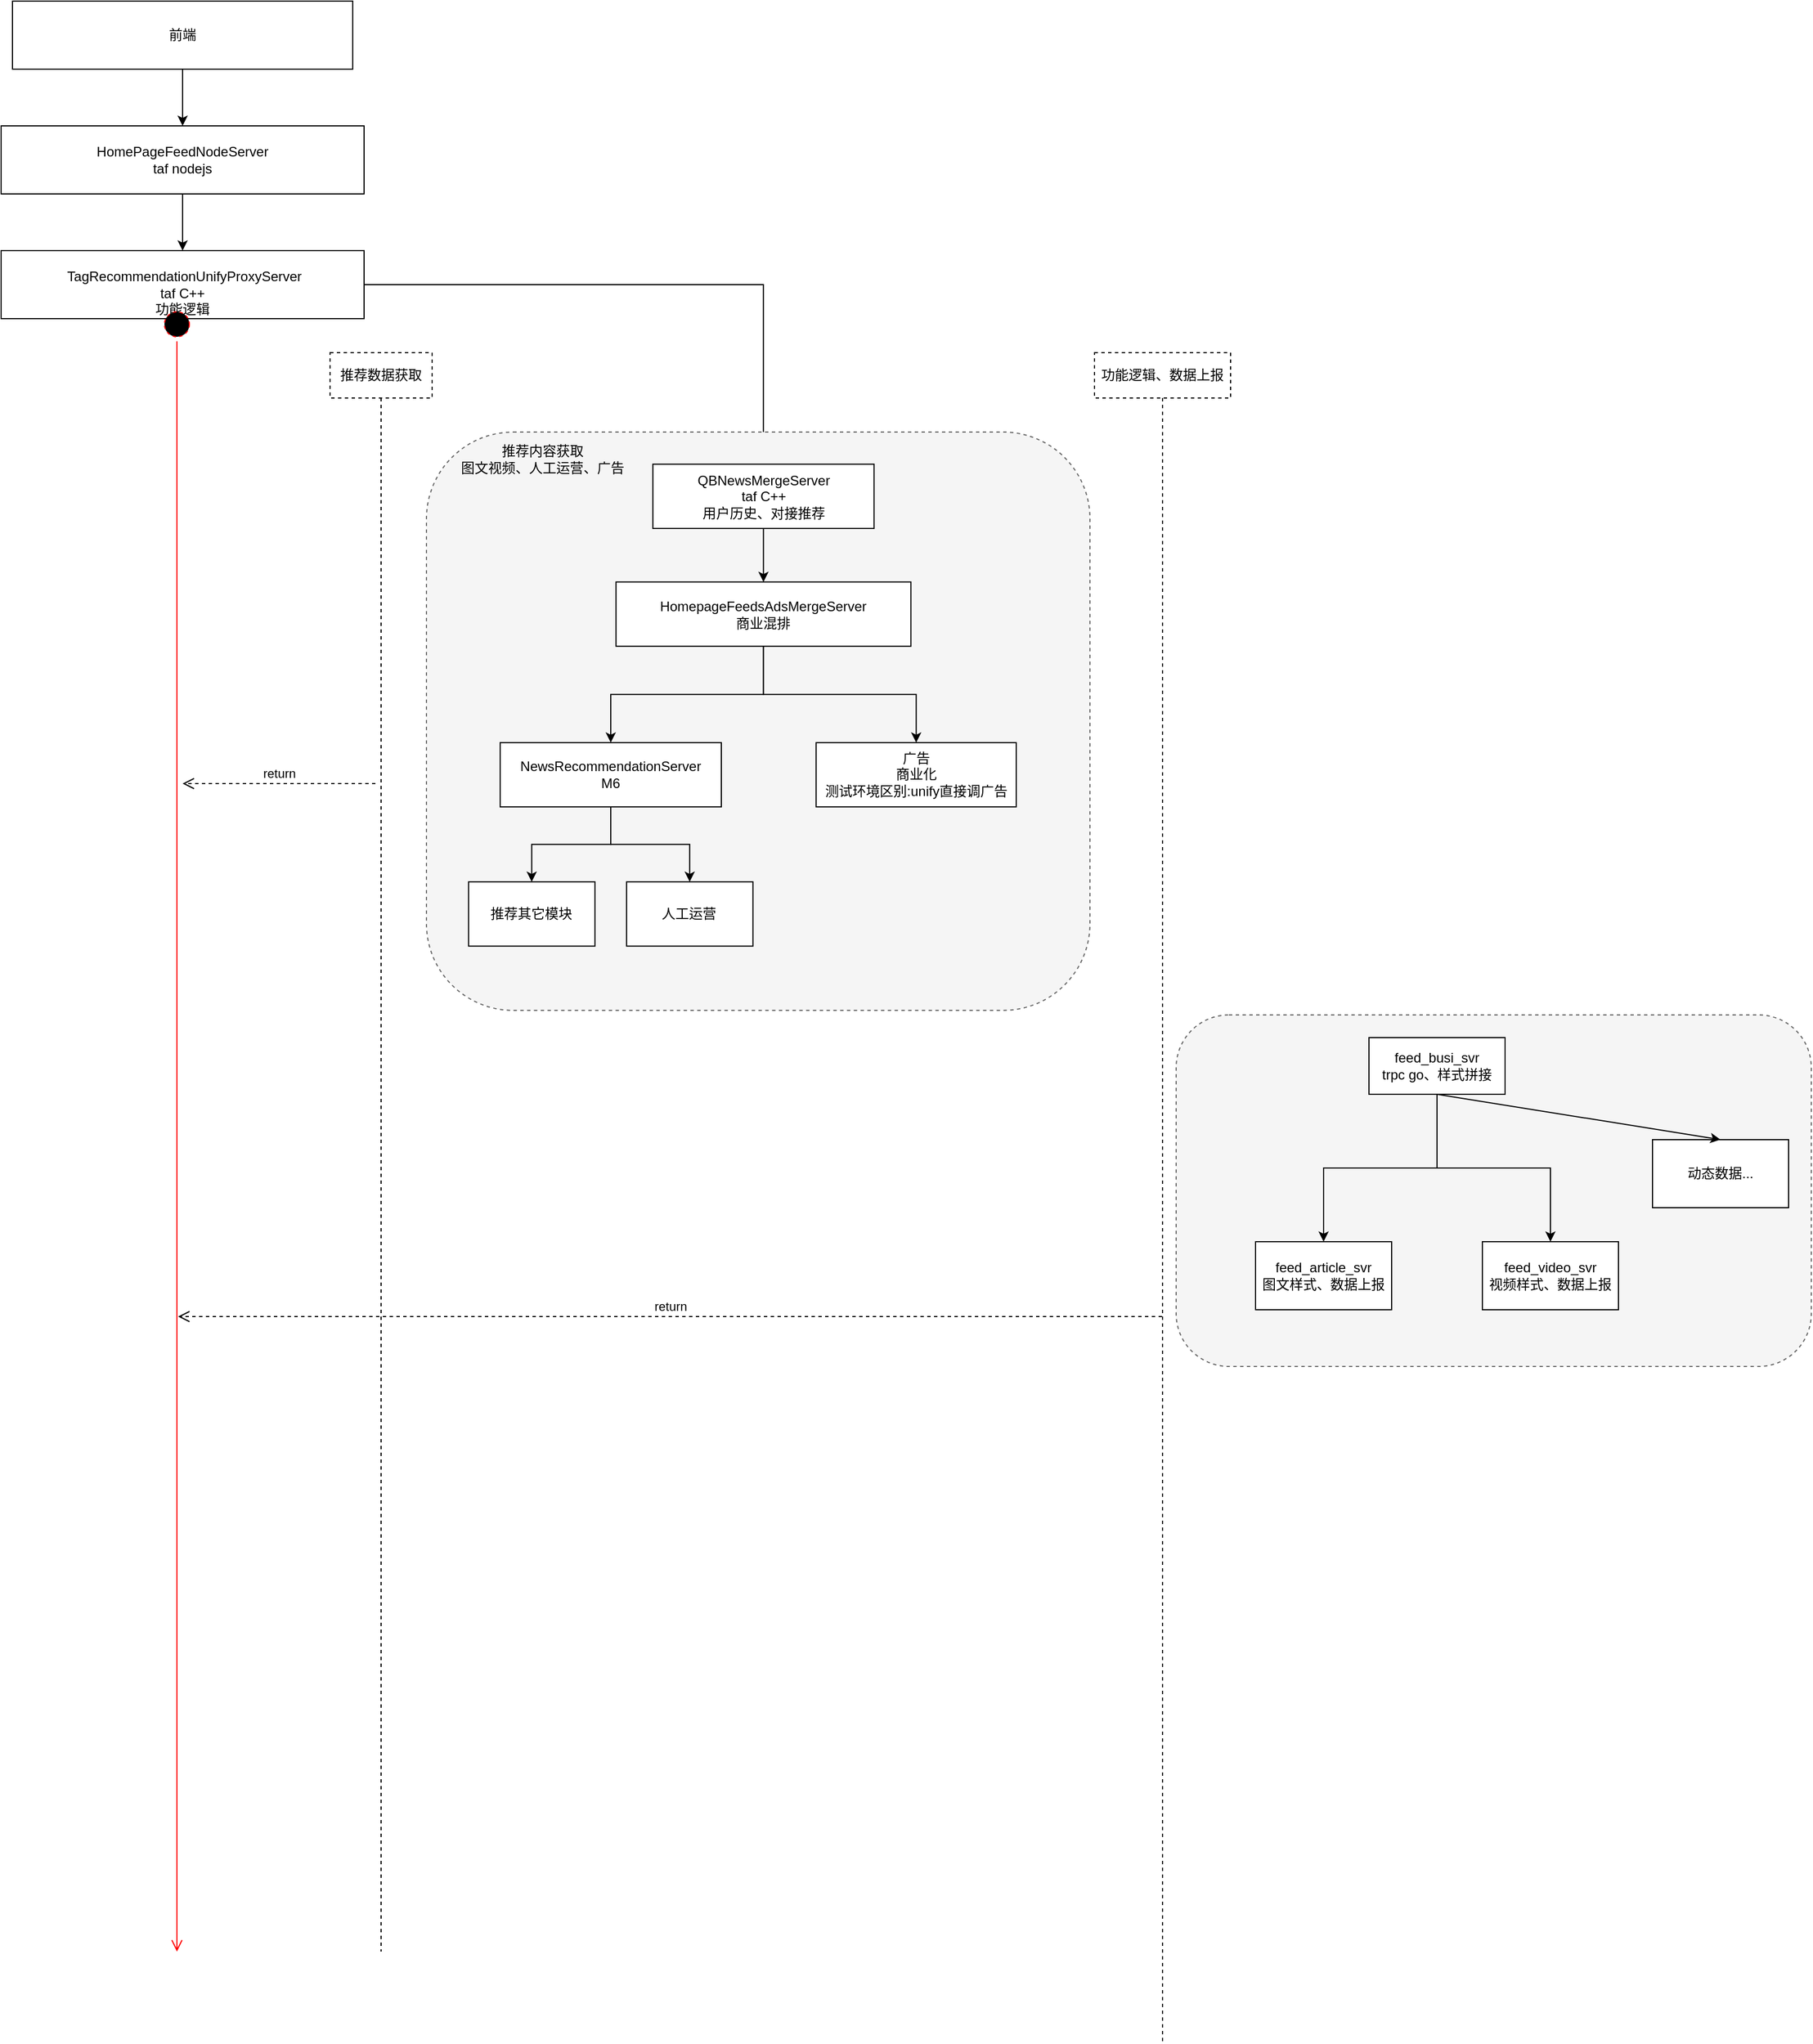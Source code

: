 <mxfile version="16.1.0" type="github">
  <diagram id="XZ3qL6EtdCwVyzF2ZRg6" name="Page-1">
    <mxGraphModel dx="2499" dy="821" grid="1" gridSize="10" guides="1" tooltips="1" connect="1" arrows="1" fold="1" page="1" pageScale="1" pageWidth="850" pageHeight="1100" math="0" shadow="0">
      <root>
        <mxCell id="0" />
        <mxCell id="1" parent="0" />
        <mxCell id="aNXheSGr7ayVwAfQVtg4-3" value="" style="edgeStyle=orthogonalEdgeStyle;rounded=0;orthogonalLoop=1;jettySize=auto;html=1;startArrow=none;exitX=0.5;exitY=1;exitDx=0;exitDy=0;" parent="1" source="aNXheSGr7ayVwAfQVtg4-1" target="aNXheSGr7ayVwAfQVtg4-2" edge="1">
          <mxGeometry relative="1" as="geometry">
            <mxPoint x="-390" y="90" as="sourcePoint" />
          </mxGeometry>
        </mxCell>
        <mxCell id="aNXheSGr7ayVwAfQVtg4-1" value="前端" style="rounded=0;whiteSpace=wrap;html=1;" parent="1" vertex="1">
          <mxGeometry x="-620" y="40" width="300" height="60" as="geometry" />
        </mxCell>
        <mxCell id="aNXheSGr7ayVwAfQVtg4-7" value="" style="edgeStyle=orthogonalEdgeStyle;rounded=0;orthogonalLoop=1;jettySize=auto;html=1;" parent="1" source="aNXheSGr7ayVwAfQVtg4-2" target="aNXheSGr7ayVwAfQVtg4-6" edge="1">
          <mxGeometry relative="1" as="geometry" />
        </mxCell>
        <mxCell id="aNXheSGr7ayVwAfQVtg4-2" value="HomePageFeedNodeServer&lt;br&gt;taf nodejs" style="rounded=0;whiteSpace=wrap;html=1;" parent="1" vertex="1">
          <mxGeometry x="-630" y="150" width="320" height="60" as="geometry" />
        </mxCell>
        <mxCell id="aNXheSGr7ayVwAfQVtg4-9" value="" style="edgeStyle=orthogonalEdgeStyle;rounded=0;orthogonalLoop=1;jettySize=auto;html=1;" parent="1" source="aNXheSGr7ayVwAfQVtg4-6" target="aNXheSGr7ayVwAfQVtg4-8" edge="1">
          <mxGeometry relative="1" as="geometry" />
        </mxCell>
        <mxCell id="aNXheSGr7ayVwAfQVtg4-6" value="&lt;div&gt;&lt;br&gt;&lt;/div&gt;&lt;div&gt;&amp;nbsp;TagRecommendationUnifyProxyServer&lt;/div&gt;&lt;div&gt;taf C++&lt;/div&gt;&lt;div&gt;功能逻辑&lt;/div&gt;" style="whiteSpace=wrap;html=1;rounded=0;" parent="1" vertex="1">
          <mxGeometry x="-630" y="260" width="320" height="60" as="geometry" />
        </mxCell>
        <mxCell id="koJOCGhgzp4sdrUsIHKd-6" value="功能逻辑、数据上报" style="shape=umlLifeline;perimeter=lifelinePerimeter;whiteSpace=wrap;html=1;container=1;collapsible=0;recursiveResize=0;outlineConnect=0;dashed=1;" vertex="1" parent="1">
          <mxGeometry x="334" y="350" width="120" height="1490" as="geometry" />
        </mxCell>
        <mxCell id="koJOCGhgzp4sdrUsIHKd-8" value="推荐数据获取" style="shape=umlLifeline;perimeter=lifelinePerimeter;whiteSpace=wrap;html=1;container=1;collapsible=0;recursiveResize=0;outlineConnect=0;dashed=1;" vertex="1" parent="1">
          <mxGeometry x="-340" y="350" width="90" height="1410" as="geometry" />
        </mxCell>
        <mxCell id="koJOCGhgzp4sdrUsIHKd-4" value="" style="group" vertex="1" connectable="0" parent="koJOCGhgzp4sdrUsIHKd-8">
          <mxGeometry x="85" y="70" width="585" height="510" as="geometry" />
        </mxCell>
        <mxCell id="koJOCGhgzp4sdrUsIHKd-2" value="" style="rounded=1;whiteSpace=wrap;html=1;dashed=1;fillColor=#f5f5f5;strokeColor=#666666;fontColor=#333333;" vertex="1" parent="koJOCGhgzp4sdrUsIHKd-4">
          <mxGeometry width="585" height="510" as="geometry" />
        </mxCell>
        <mxCell id="koJOCGhgzp4sdrUsIHKd-1" value="" style="group" vertex="1" connectable="0" parent="koJOCGhgzp4sdrUsIHKd-4">
          <mxGeometry x="37.143" y="28.333" width="482.857" height="425" as="geometry" />
        </mxCell>
        <mxCell id="aNXheSGr7ayVwAfQVtg4-8" value="QBNewsMergeServer&lt;br&gt;taf C++&lt;br&gt;用户历史、对接推荐" style="whiteSpace=wrap;html=1;fillColor=rgb(255, 255, 255);strokeColor=rgb(0, 0, 0);fontColor=rgb(0, 0, 0);rounded=0;" parent="koJOCGhgzp4sdrUsIHKd-1" vertex="1">
          <mxGeometry x="162.5" width="195" height="56.667" as="geometry" />
        </mxCell>
        <mxCell id="aNXheSGr7ayVwAfQVtg4-10" value="HomepageFeedsAdsMergeServer&lt;br&gt;商业混排" style="whiteSpace=wrap;html=1;fillColor=rgb(255, 255, 255);strokeColor=rgb(0, 0, 0);fontColor=rgb(0, 0, 0);rounded=0;" parent="koJOCGhgzp4sdrUsIHKd-1" vertex="1">
          <mxGeometry x="130" y="103.889" width="260" height="56.667" as="geometry" />
        </mxCell>
        <mxCell id="aNXheSGr7ayVwAfQVtg4-11" value="" style="edgeStyle=orthogonalEdgeStyle;rounded=0;orthogonalLoop=1;jettySize=auto;html=1;" parent="koJOCGhgzp4sdrUsIHKd-1" source="aNXheSGr7ayVwAfQVtg4-8" target="aNXheSGr7ayVwAfQVtg4-10" edge="1">
          <mxGeometry relative="1" as="geometry" />
        </mxCell>
        <mxCell id="aNXheSGr7ayVwAfQVtg4-12" value="NewsRecommendationServer&lt;br&gt;M6" style="whiteSpace=wrap;html=1;fillColor=rgb(255, 255, 255);strokeColor=rgb(0, 0, 0);fontColor=rgb(0, 0, 0);rounded=0;" parent="koJOCGhgzp4sdrUsIHKd-1" vertex="1">
          <mxGeometry x="27.857" y="245.556" width="195" height="56.667" as="geometry" />
        </mxCell>
        <mxCell id="aNXheSGr7ayVwAfQVtg4-13" value="" style="edgeStyle=orthogonalEdgeStyle;rounded=0;orthogonalLoop=1;jettySize=auto;html=1;" parent="koJOCGhgzp4sdrUsIHKd-1" source="aNXheSGr7ayVwAfQVtg4-10" target="aNXheSGr7ayVwAfQVtg4-12" edge="1">
          <mxGeometry relative="1" as="geometry" />
        </mxCell>
        <mxCell id="aNXheSGr7ayVwAfQVtg4-14" value="推荐其它模块" style="whiteSpace=wrap;html=1;fillColor=rgb(255, 255, 255);strokeColor=rgb(0, 0, 0);fontColor=rgb(0, 0, 0);rounded=0;" parent="koJOCGhgzp4sdrUsIHKd-1" vertex="1">
          <mxGeometry y="368.333" width="111.429" height="56.667" as="geometry" />
        </mxCell>
        <mxCell id="aNXheSGr7ayVwAfQVtg4-15" value="" style="edgeStyle=orthogonalEdgeStyle;rounded=0;orthogonalLoop=1;jettySize=auto;html=1;" parent="koJOCGhgzp4sdrUsIHKd-1" source="aNXheSGr7ayVwAfQVtg4-12" target="aNXheSGr7ayVwAfQVtg4-14" edge="1">
          <mxGeometry relative="1" as="geometry" />
        </mxCell>
        <mxCell id="aNXheSGr7ayVwAfQVtg4-16" value="人工运营" style="whiteSpace=wrap;html=1;fillColor=rgb(255, 255, 255);strokeColor=rgb(0, 0, 0);fontColor=rgb(0, 0, 0);rounded=0;" parent="koJOCGhgzp4sdrUsIHKd-1" vertex="1">
          <mxGeometry x="139.286" y="368.333" width="111.429" height="56.667" as="geometry" />
        </mxCell>
        <mxCell id="aNXheSGr7ayVwAfQVtg4-17" value="" style="edgeStyle=orthogonalEdgeStyle;rounded=0;orthogonalLoop=1;jettySize=auto;html=1;exitX=0.5;exitY=1;exitDx=0;exitDy=0;" parent="koJOCGhgzp4sdrUsIHKd-1" source="aNXheSGr7ayVwAfQVtg4-12" target="aNXheSGr7ayVwAfQVtg4-16" edge="1">
          <mxGeometry relative="1" as="geometry" />
        </mxCell>
        <mxCell id="aNXheSGr7ayVwAfQVtg4-18" value="广告&lt;br&gt;商业化&lt;br&gt;测试环境区别:unify直接调广告" style="whiteSpace=wrap;html=1;fillColor=rgb(255, 255, 255);strokeColor=rgb(0, 0, 0);fontColor=rgb(0, 0, 0);rounded=0;" parent="koJOCGhgzp4sdrUsIHKd-1" vertex="1">
          <mxGeometry x="306.429" y="245.556" width="176.429" height="56.667" as="geometry" />
        </mxCell>
        <mxCell id="aNXheSGr7ayVwAfQVtg4-19" value="" style="edgeStyle=orthogonalEdgeStyle;rounded=0;orthogonalLoop=1;jettySize=auto;html=1;" parent="koJOCGhgzp4sdrUsIHKd-1" source="aNXheSGr7ayVwAfQVtg4-10" target="aNXheSGr7ayVwAfQVtg4-18" edge="1">
          <mxGeometry relative="1" as="geometry" />
        </mxCell>
        <mxCell id="koJOCGhgzp4sdrUsIHKd-3" value="推荐内容获取&lt;br&gt;图文视频、人工运营、广告" style="text;html=1;strokeColor=none;fillColor=none;align=center;verticalAlign=middle;whiteSpace=wrap;rounded=0;dashed=1;" vertex="1" parent="koJOCGhgzp4sdrUsIHKd-4">
          <mxGeometry x="18.571" y="9.444" width="167.143" height="28.333" as="geometry" />
        </mxCell>
        <mxCell id="koJOCGhgzp4sdrUsIHKd-10" value="" style="ellipse;html=1;shape=startState;fillColor=#000000;strokeColor=#ff0000;dashed=1;" vertex="1" parent="1">
          <mxGeometry x="-490" y="310" width="30" height="30" as="geometry" />
        </mxCell>
        <mxCell id="koJOCGhgzp4sdrUsIHKd-11" value="" style="edgeStyle=orthogonalEdgeStyle;html=1;verticalAlign=bottom;endArrow=open;endSize=8;strokeColor=#ff0000;rounded=0;startArrow=none;" edge="1" parent="1">
          <mxGeometry relative="1" as="geometry">
            <mxPoint x="-475" y="1760" as="targetPoint" />
            <mxPoint x="-475" y="990" as="sourcePoint" />
            <Array as="points">
              <mxPoint x="-475" y="1595" />
            </Array>
          </mxGeometry>
        </mxCell>
        <mxCell id="koJOCGhgzp4sdrUsIHKd-14" value="" style="edgeStyle=orthogonalEdgeStyle;html=1;verticalAlign=bottom;endArrow=none;endSize=8;strokeColor=#ff0000;rounded=0;" edge="1" parent="1" source="koJOCGhgzp4sdrUsIHKd-10">
          <mxGeometry relative="1" as="geometry">
            <mxPoint x="-475" y="993.82" as="targetPoint" />
            <mxPoint x="-485" y="370" as="sourcePoint" />
            <Array as="points">
              <mxPoint x="-475" y="830" />
              <mxPoint x="-475" y="830" />
            </Array>
          </mxGeometry>
        </mxCell>
        <mxCell id="koJOCGhgzp4sdrUsIHKd-17" value="return" style="html=1;verticalAlign=bottom;endArrow=open;dashed=1;endSize=8;rounded=0;" edge="1" parent="1">
          <mxGeometry relative="1" as="geometry">
            <mxPoint x="-300" y="730" as="sourcePoint" />
            <mxPoint x="-470" y="730" as="targetPoint" />
          </mxGeometry>
        </mxCell>
        <mxCell id="koJOCGhgzp4sdrUsIHKd-27" value="" style="group" vertex="1" connectable="0" parent="1">
          <mxGeometry x="406" y="934" width="560" height="310" as="geometry" />
        </mxCell>
        <mxCell id="koJOCGhgzp4sdrUsIHKd-26" value="" style="rounded=1;whiteSpace=wrap;html=1;dashed=1;fillColor=#f5f5f5;fontColor=#333333;strokeColor=#666666;" vertex="1" parent="koJOCGhgzp4sdrUsIHKd-27">
          <mxGeometry width="560" height="310" as="geometry" />
        </mxCell>
        <mxCell id="koJOCGhgzp4sdrUsIHKd-18" value="feed_busi_svr&lt;br&gt;trpc go、样式拼接" style="rounded=0;whiteSpace=wrap;html=1;" vertex="1" parent="koJOCGhgzp4sdrUsIHKd-27">
          <mxGeometry x="170" y="20" width="120" height="50" as="geometry" />
        </mxCell>
        <mxCell id="koJOCGhgzp4sdrUsIHKd-20" value="feed_article_svr&lt;br&gt;图文样式、数据上报" style="rounded=0;whiteSpace=wrap;html=1;" vertex="1" parent="koJOCGhgzp4sdrUsIHKd-27">
          <mxGeometry x="70" y="200" width="120" height="60" as="geometry" />
        </mxCell>
        <mxCell id="koJOCGhgzp4sdrUsIHKd-21" value="" style="edgeStyle=orthogonalEdgeStyle;rounded=0;orthogonalLoop=1;jettySize=auto;html=1;" edge="1" parent="koJOCGhgzp4sdrUsIHKd-27" source="koJOCGhgzp4sdrUsIHKd-18" target="koJOCGhgzp4sdrUsIHKd-20">
          <mxGeometry relative="1" as="geometry" />
        </mxCell>
        <mxCell id="koJOCGhgzp4sdrUsIHKd-22" value="feed_video_svr&lt;br&gt;视频样式、数据上报" style="rounded=0;whiteSpace=wrap;html=1;" vertex="1" parent="koJOCGhgzp4sdrUsIHKd-27">
          <mxGeometry x="270" y="200" width="120" height="60" as="geometry" />
        </mxCell>
        <mxCell id="koJOCGhgzp4sdrUsIHKd-23" value="" style="edgeStyle=orthogonalEdgeStyle;rounded=0;orthogonalLoop=1;jettySize=auto;html=1;" edge="1" parent="koJOCGhgzp4sdrUsIHKd-27" source="koJOCGhgzp4sdrUsIHKd-18" target="koJOCGhgzp4sdrUsIHKd-22">
          <mxGeometry relative="1" as="geometry" />
        </mxCell>
        <mxCell id="koJOCGhgzp4sdrUsIHKd-24" value="动态数据..." style="rounded=0;whiteSpace=wrap;html=1;" vertex="1" parent="koJOCGhgzp4sdrUsIHKd-27">
          <mxGeometry x="420" y="110" width="120" height="60" as="geometry" />
        </mxCell>
        <mxCell id="koJOCGhgzp4sdrUsIHKd-25" value="" style="endArrow=classic;html=1;rounded=0;exitX=0.5;exitY=1;exitDx=0;exitDy=0;entryX=0.5;entryY=0;entryDx=0;entryDy=0;" edge="1" parent="koJOCGhgzp4sdrUsIHKd-27" source="koJOCGhgzp4sdrUsIHKd-18" target="koJOCGhgzp4sdrUsIHKd-24">
          <mxGeometry width="50" height="50" relative="1" as="geometry">
            <mxPoint x="-40" y="160" as="sourcePoint" />
            <mxPoint x="10" y="110" as="targetPoint" />
          </mxGeometry>
        </mxCell>
        <mxCell id="koJOCGhgzp4sdrUsIHKd-28" value="return" style="html=1;verticalAlign=bottom;endArrow=open;dashed=1;endSize=8;rounded=0;" edge="1" parent="1" source="koJOCGhgzp4sdrUsIHKd-6">
          <mxGeometry relative="1" as="geometry">
            <mxPoint x="426" y="1210" as="sourcePoint" />
            <mxPoint x="-474" y="1200" as="targetPoint" />
          </mxGeometry>
        </mxCell>
      </root>
    </mxGraphModel>
  </diagram>
</mxfile>
